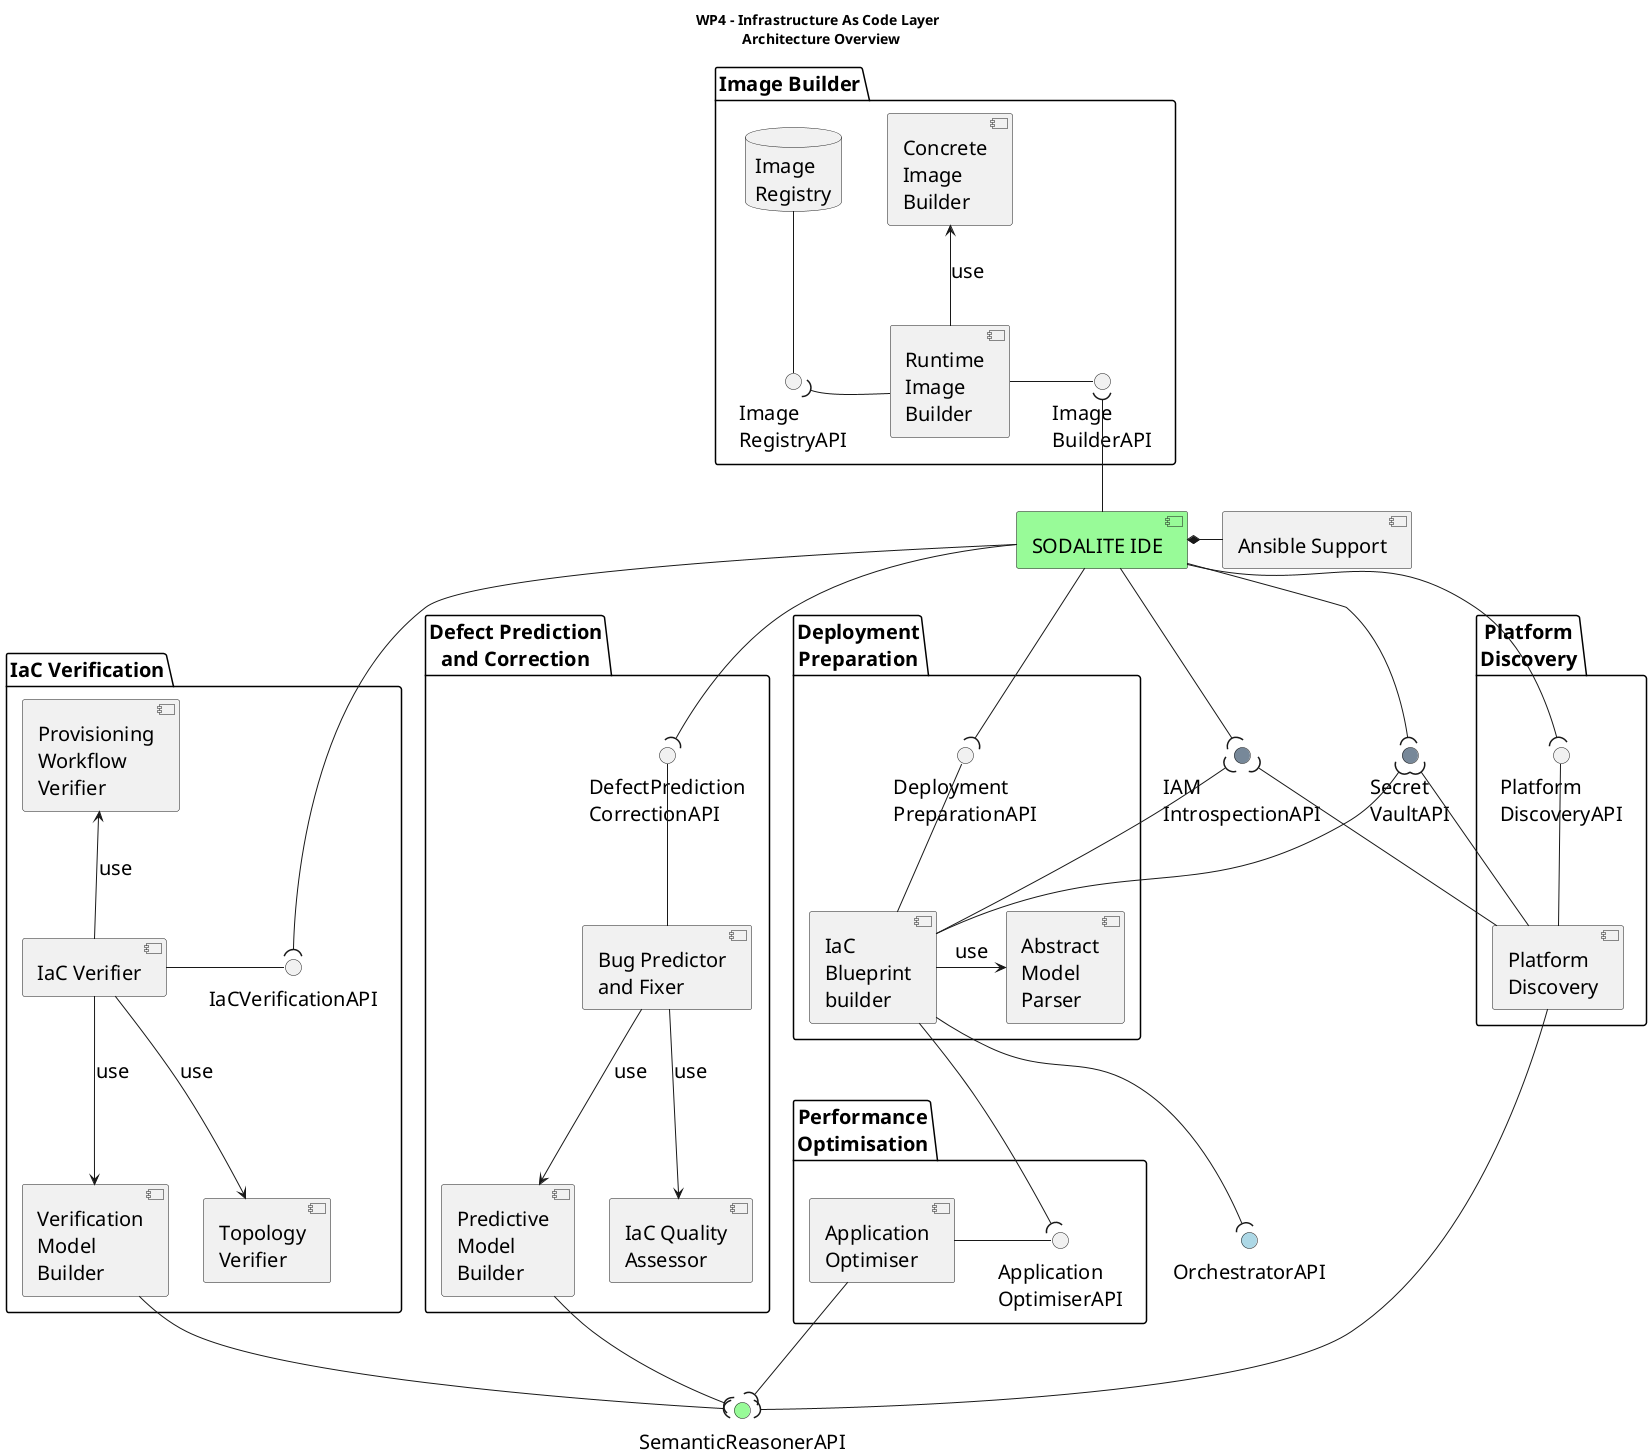 @startuml

title WP4 - Infrastructure As Code Layer \n Architecture Overview

skinparam fixCircleLabelOverlapping true 
skinparam defaultFontSize 20

'reference to WP3
component "SODALITE IDE" as cSIDE #PaleGreen
component "Ansible Support" as cAnsible
cSIDE*-r-cAnsible

'Modelling Layer APIs
interface "SemanticReasonerAPI"  as repoEndpoint #PaleGreen

'security APIs
interface "Secret\nVaultAPI" as VaultAPI #LightSlateGrey
interface "IAM\nIntrospectionAPI" as iIAM #LightSlateGrey

'Runtime Layer APIs
interface "OrchestratorAPI"  as orchEndpoint #LightBlue

'WP4 components and packages
package "Deployment\nPreparation" as pDP {
    component [Abstract\nModel\nParser] as cAbstractModelParser
    component [IaC\nBlueprint\nbuilder] as cIaCBlueprintBuilder
    cIaCBlueprintBuilder -r-> cAbstractModelParser:use
    interface "Deployment\nPreparationAPI"  as iBluePrintGeneratorAPI
    cIaCBlueprintBuilder -u- iBluePrintGeneratorAPI    
}

package "Image Builder" {
    component [Runtime\nImage\nBuilder] as cRuntimeImageBuilder
    component [Concrete\nImage\nBuilder] as cConcreteImageBuilder
    interface "Image\nBuilderAPI"  as iRuntimeImageBuilder
    database "Image\nRegistry" as dIR
    interface "Image\nRegistryAPI" as iIRDataAccess
    cRuntimeImageBuilder -r- iRuntimeImageBuilder
    cRuntimeImageBuilder -u-> cConcreteImageBuilder:use
    dIR -- iIRDataAccess
    cRuntimeImageBuilder -l-( iIRDataAccess
}

package "IaC Verification" as pIV {
    component [IaC Verifier] as cIaCVerifier
    interface "IaCVerificationAPI"  as iIaCVerifier
    cIaCVerifier -r- iIaCVerifier
    component [Verification\nModel\nBuilder] as cVerificationModelBuilder
    component [Topology\nVerifier] as cTopologyVerifier
    component [Provisioning\nWorkflow\nVerifier] as cProvisioningWorkflowVerifier
    cIaCVerifier -d-> cVerificationModelBuilder:use
    cIaCVerifier -d-> cTopologyVerifier:use
    cIaCVerifier -u-> cProvisioningWorkflowVerifier:use
}

package "Defect Prediction\nand Correction" as pDPC {
    component [Bug Predictor\nand Fixer ] as cBugPredictorAndFixer
    interface "DefectPrediction\nCorrectionAPI"  as iBugPredictorAndFixer
    cBugPredictorAndFixer -u- iBugPredictorAndFixer
    component [Predictive\nModel\nBuilder] as cPredictiveModelBuilder
    component [IaC Quality\nAssessor] as cIaCQualityAssessor
    cBugPredictorAndFixer --> cIaCQualityAssessor:use
    cBugPredictorAndFixer --> cPredictiveModelBuilder:use
}

package "Performance\nOptimisation" as packagePO {
    component "Application\nOptimiser" as cApplicationOptimiser
    interface "Application\nOptimiserAPI"  as iApplicationOptimiser
    cApplicationOptimiser -r- iApplicationOptimiser
}


package "Platform\nDiscovery" as packagePD {
    component "Platform\nDiscovery" as cPlatformDiscovery
    interface "Platform\nDiscoveryAPI"  as iPlatformDiscovery
    cPlatformDiscovery -u- iPlatformDiscovery
}

cSIDE -d-( iBluePrintGeneratorAPI
cSIDE -d-( iIaCVerifier
cSIDE -d-( iBugPredictorAndFixer
cSIDE -d-( iPlatformDiscovery
cSIDE -d-( iIAM
cSIDE -d-( VaultAPI

cIaCBlueprintBuilder -d-( iApplicationOptimiser
cSIDE -u-( iRuntimeImageBuilder

cPredictiveModelBuilder -d-( repoEndpoint
cVerificationModelBuilder -d-( repoEndpoint
cApplicationOptimiser -d-( repoEndpoint
cPlatformDiscovery -d-( repoEndpoint

cPlatformDiscovery -u-( iIAM
cPlatformDiscovery -u-( VaultAPI
cIaCBlueprintBuilder -u-( iIAM
cIaCBlueprintBuilder -u-( VaultAPI
cIaCBlueprintBuilder -d-( orchEndpoint
@enduml
